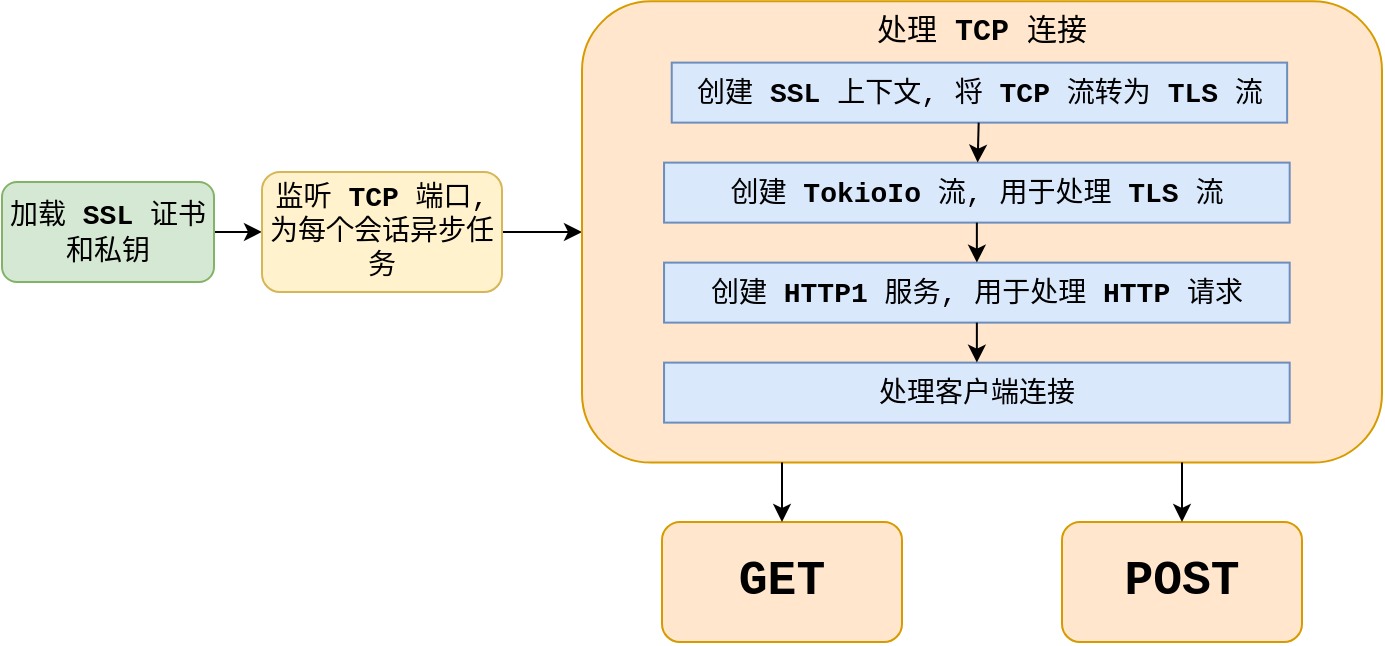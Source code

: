 <mxfile version="20.3.0" type="device"><diagram id="wMSt_ts4E3KfLTbThE5Q" name="第 1 页"><mxGraphModel dx="1047" dy="773" grid="1" gridSize="10" guides="1" tooltips="1" connect="1" arrows="1" fold="1" page="1" pageScale="1" pageWidth="827" pageHeight="1169" math="0" shadow="0"><root><mxCell id="0"/><mxCell id="1" parent="0"/><mxCell id="8w5nP6bLHvhmxHkzpPna-3" value="" style="edgeStyle=orthogonalEdgeStyle;rounded=0;orthogonalLoop=1;jettySize=auto;html=1;fontColor=#000000;entryX=0;entryY=0.5;entryDx=0;entryDy=0;fontFamily=Courier New;" edge="1" parent="1" source="8w5nP6bLHvhmxHkzpPna-1" target="8w5nP6bLHvhmxHkzpPna-10"><mxGeometry relative="1" as="geometry"><mxPoint x="200" y="395" as="targetPoint"/></mxGeometry></mxCell><mxCell id="8w5nP6bLHvhmxHkzpPna-1" value="&lt;div style=&quot;font-size: 14px; line-height: 18px;&quot;&gt;加载 &lt;b&gt;SSL&lt;/b&gt; 证书和私钥&lt;/div&gt;" style="rounded=1;whiteSpace=wrap;html=1;fillColor=#d5e8d4;strokeColor=#82b366;fontFamily=Courier New;" vertex="1" parent="1"><mxGeometry x="30" y="370" width="106" height="50" as="geometry"/></mxCell><mxCell id="8w5nP6bLHvhmxHkzpPna-13" style="edgeStyle=orthogonalEdgeStyle;rounded=0;orthogonalLoop=1;jettySize=auto;html=1;entryX=0;entryY=0.5;entryDx=0;entryDy=0;fontColor=#000000;fontFamily=Courier New;" edge="1" parent="1" source="8w5nP6bLHvhmxHkzpPna-10" target="8w5nP6bLHvhmxHkzpPna-2"><mxGeometry relative="1" as="geometry"/></mxCell><mxCell id="8w5nP6bLHvhmxHkzpPna-10" value="&lt;span style=&quot;font-size: 14px; orphans: 4; text-align: left;&quot;&gt;监听 &lt;b&gt;TCP&lt;/b&gt; 端口, 为每个会话异步任务&lt;/span&gt;" style="rounded=1;whiteSpace=wrap;html=1;labelBackgroundColor=none;fillColor=#fff2cc;strokeColor=#d6b656;fontFamily=Courier New;" vertex="1" parent="1"><mxGeometry x="160" y="364.99" width="120" height="60" as="geometry"/></mxCell><mxCell id="8w5nP6bLHvhmxHkzpPna-18" value="" style="group;fontFamily=Courier New;" vertex="1" connectable="0" parent="1"><mxGeometry x="320" y="279.68" width="400" height="230.63" as="geometry"/></mxCell><mxCell id="8w5nP6bLHvhmxHkzpPna-2" value="&lt;span style=&quot;orphans: 4; font-size: 15px;&quot;&gt;处理 &lt;b&gt;TCP&lt;/b&gt; 连接&lt;/span&gt;" style="whiteSpace=wrap;html=1;fillColor=#ffe6cc;strokeColor=#d79b00;rounded=1;align=center;horizontal=1;verticalAlign=top;fontFamily=Courier New;" vertex="1" parent="8w5nP6bLHvhmxHkzpPna-18"><mxGeometry width="400.0" height="230.63" as="geometry"/></mxCell><mxCell id="8w5nP6bLHvhmxHkzpPna-6" value="&lt;div style=&quot;font-size: 14px; line-height: 18px;&quot;&gt;&lt;div style=&quot;line-height: 18px;&quot;&gt;创建 &lt;b&gt;SSL&lt;/b&gt; 上下文, 将 &lt;b&gt;TCP&lt;/b&gt; 流转为 &lt;b&gt;TLS&lt;/b&gt; 流&lt;/div&gt;&lt;/div&gt;" style="whiteSpace=wrap;html=1;fillColor=#dae8fc;strokeColor=#6c8ebf;rounded=0;labelBackgroundColor=none;fontFamily=Courier New;" vertex="1" parent="8w5nP6bLHvhmxHkzpPna-18"><mxGeometry x="44.872" y="30.63" width="307.692" height="30" as="geometry"/></mxCell><mxCell id="8w5nP6bLHvhmxHkzpPna-8" value="&lt;div style=&quot;font-size: 14px; line-height: 18px;&quot;&gt;&lt;div style=&quot;line-height: 18px;&quot;&gt;&lt;div style=&quot;line-height: 18px;&quot;&gt;创建 &lt;b&gt;TokioIo&lt;/b&gt; 流, 用于处理 &lt;b&gt;TLS&lt;/b&gt; 流&lt;/div&gt;&lt;/div&gt;&lt;/div&gt;" style="whiteSpace=wrap;html=1;fillColor=#dae8fc;strokeColor=#6c8ebf;rounded=0;labelBackgroundColor=none;fontFamily=Courier New;" vertex="1" parent="8w5nP6bLHvhmxHkzpPna-18"><mxGeometry x="41.026" y="80.63" width="312.821" height="30" as="geometry"/></mxCell><mxCell id="8w5nP6bLHvhmxHkzpPna-9" value="" style="rounded=0;orthogonalLoop=1;jettySize=auto;html=1;fontColor=#000000;fontFamily=Courier New;" edge="1" parent="8w5nP6bLHvhmxHkzpPna-18" source="8w5nP6bLHvhmxHkzpPna-6" target="8w5nP6bLHvhmxHkzpPna-8"><mxGeometry relative="1" as="geometry"/></mxCell><mxCell id="8w5nP6bLHvhmxHkzpPna-14" value="&lt;div style=&quot;font-size: 14px; line-height: 18px;&quot;&gt;&lt;div style=&quot;line-height: 18px;&quot;&gt;&lt;div style=&quot;line-height: 18px;&quot;&gt;&lt;div style=&quot;line-height: 18px;&quot;&gt;创建 &lt;b&gt;HTTP1&lt;/b&gt; 服务, 用于处理 &lt;b&gt;HTTP&lt;/b&gt; 请求&lt;/div&gt;&lt;/div&gt;&lt;/div&gt;&lt;/div&gt;" style="whiteSpace=wrap;html=1;fillColor=#dae8fc;strokeColor=#6c8ebf;rounded=0;labelBackgroundColor=none;fontFamily=Courier New;" vertex="1" parent="8w5nP6bLHvhmxHkzpPna-18"><mxGeometry x="41.026" y="130.63" width="312.821" height="30" as="geometry"/></mxCell><mxCell id="8w5nP6bLHvhmxHkzpPna-15" value="" style="edgeStyle=none;rounded=0;orthogonalLoop=1;jettySize=auto;html=1;fontColor=#000000;fontFamily=Courier New;" edge="1" parent="8w5nP6bLHvhmxHkzpPna-18" source="8w5nP6bLHvhmxHkzpPna-8" target="8w5nP6bLHvhmxHkzpPna-14"><mxGeometry relative="1" as="geometry"/></mxCell><mxCell id="8w5nP6bLHvhmxHkzpPna-16" value="&lt;div style=&quot;font-size: 14px; line-height: 18px;&quot;&gt;&lt;div style=&quot;line-height: 18px;&quot;&gt;&lt;div style=&quot;line-height: 18px;&quot;&gt;&lt;div style=&quot;line-height: 18px;&quot;&gt;处理客户端连接&lt;/div&gt;&lt;/div&gt;&lt;/div&gt;&lt;/div&gt;" style="whiteSpace=wrap;html=1;fillColor=#dae8fc;strokeColor=#6c8ebf;rounded=0;labelBackgroundColor=none;fontFamily=Courier New;" vertex="1" parent="8w5nP6bLHvhmxHkzpPna-18"><mxGeometry x="41.026" y="180.63" width="312.821" height="30" as="geometry"/></mxCell><mxCell id="8w5nP6bLHvhmxHkzpPna-17" value="" style="edgeStyle=none;rounded=0;orthogonalLoop=1;jettySize=auto;html=1;fontColor=#000000;fontFamily=Courier New;" edge="1" parent="8w5nP6bLHvhmxHkzpPna-18" source="8w5nP6bLHvhmxHkzpPna-14" target="8w5nP6bLHvhmxHkzpPna-16"><mxGeometry relative="1" as="geometry"/></mxCell><mxCell id="8w5nP6bLHvhmxHkzpPna-19" value="GET" style="whiteSpace=wrap;html=1;verticalAlign=middle;fillColor=#ffe6cc;strokeColor=#d79b00;rounded=1;fontFamily=Courier New;fontStyle=1;fontSize=24;" vertex="1" parent="1"><mxGeometry x="360" y="540" width="120" height="60" as="geometry"/></mxCell><mxCell id="8w5nP6bLHvhmxHkzpPna-20" value="" style="edgeStyle=none;rounded=0;orthogonalLoop=1;jettySize=auto;html=1;fontColor=#000000;fontFamily=Courier New;exitX=0.25;exitY=1;exitDx=0;exitDy=0;" edge="1" parent="1" source="8w5nP6bLHvhmxHkzpPna-2" target="8w5nP6bLHvhmxHkzpPna-19"><mxGeometry relative="1" as="geometry"/></mxCell><mxCell id="8w5nP6bLHvhmxHkzpPna-23" value="POST" style="whiteSpace=wrap;html=1;verticalAlign=middle;fillColor=#ffe6cc;strokeColor=#d79b00;rounded=1;fontFamily=Courier New;fontStyle=1;fontSize=24;" vertex="1" parent="1"><mxGeometry x="560" y="540" width="120" height="60" as="geometry"/></mxCell><mxCell id="8w5nP6bLHvhmxHkzpPna-24" style="edgeStyle=none;rounded=0;orthogonalLoop=1;jettySize=auto;html=1;entryX=0.5;entryY=0;entryDx=0;entryDy=0;fontFamily=Courier New;fontSize=24;fontColor=#000000;exitX=0.75;exitY=1;exitDx=0;exitDy=0;" edge="1" parent="1" source="8w5nP6bLHvhmxHkzpPna-2" target="8w5nP6bLHvhmxHkzpPna-23"><mxGeometry relative="1" as="geometry"/></mxCell></root></mxGraphModel></diagram></mxfile>